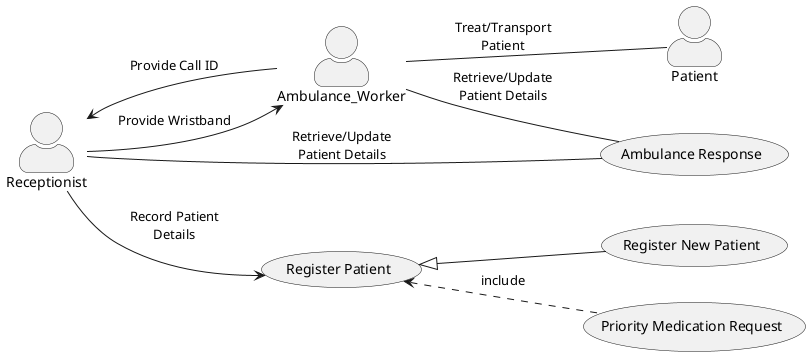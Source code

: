 @startuml

skinparam actorStyle awesome
left to right direction

actor Patient as a_pat
actor Receptionist as a_rep
actor Ambulance_Worker as a_amb

usecase "Register Patient" as u_reg
usecase "Register New Patient" as u_new
usecase "Ambulance Response" as u_amb
usecase "Priority Medication Request" as u_phr

a_amb -- u_amb   : Retrieve/Update\nPatient Details
a_amb -- a_pat   : Treat/Transport\nPatient

a_rep <-- a_amb  : Provide Call ID
a_rep -- u_amb   : Retrieve/Update\nPatient Details

a_rep --> u_reg  : Record Patient\nDetails
u_reg <|-- u_new
u_reg <.. u_phr  : include
a_rep --> a_amb  : Provide Wristband

@enduml